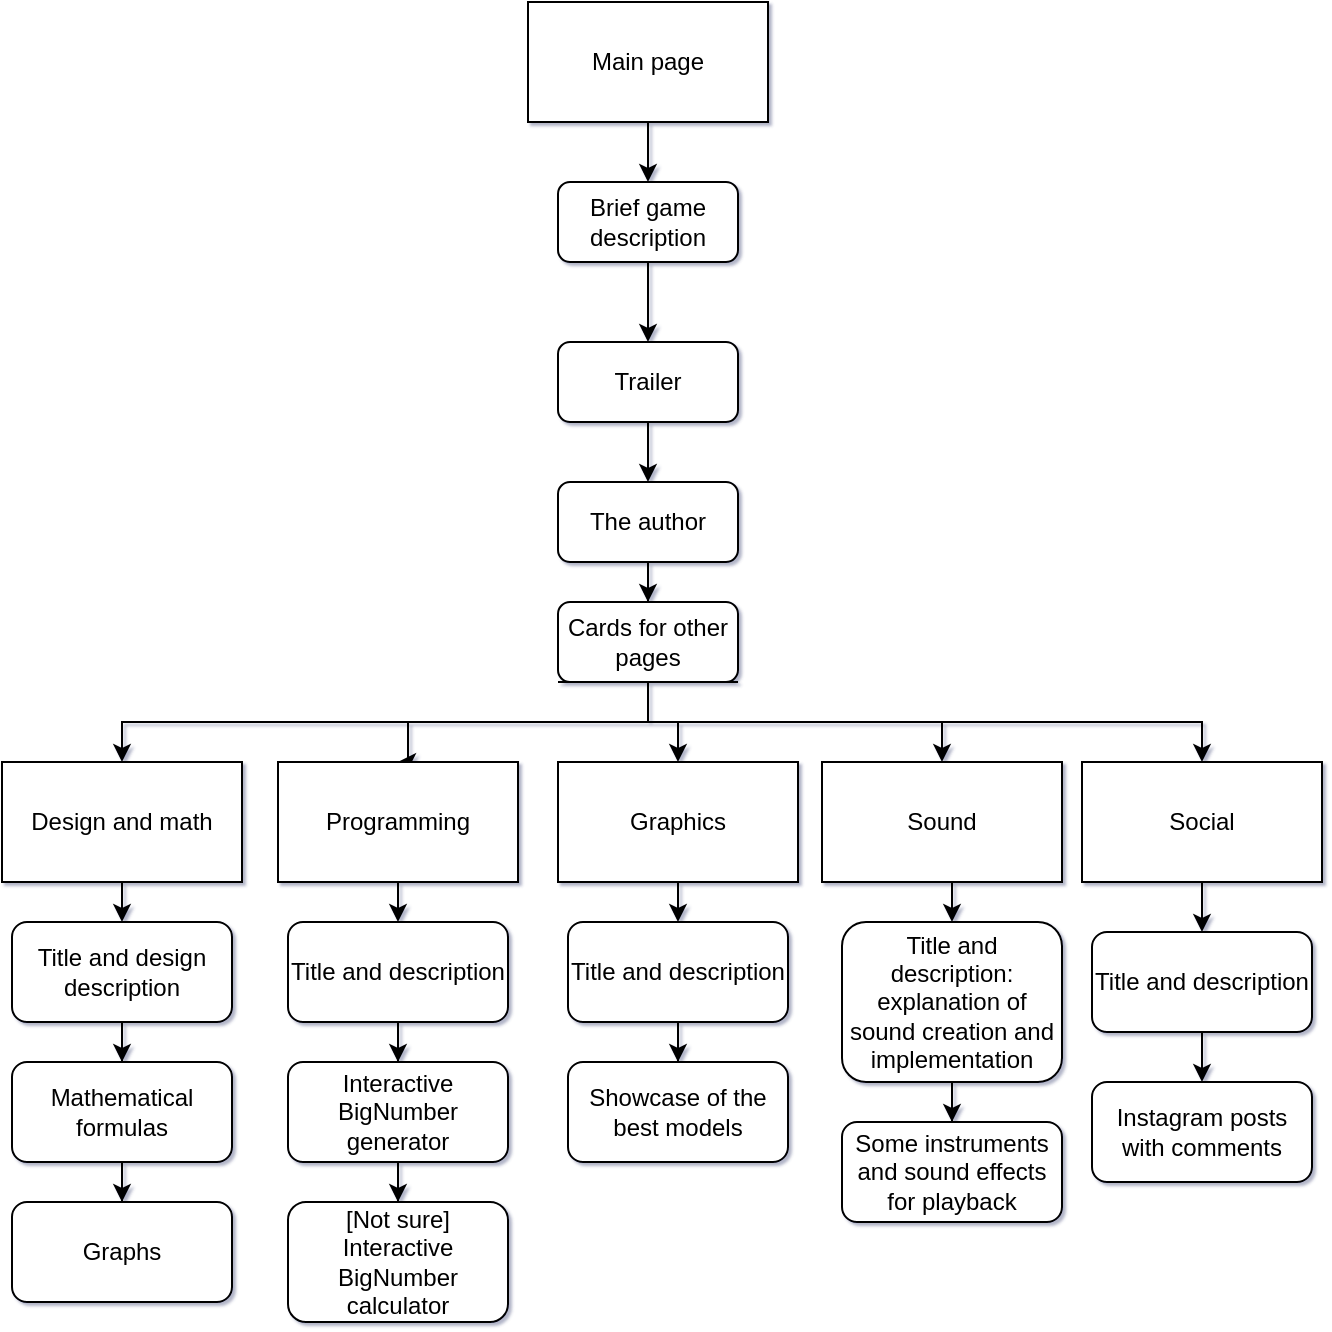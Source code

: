 <mxfile version="13.1.9" type="github">
  <diagram id="94KaeeBLNRtayk1IoTet" name="Page-1">
    <mxGraphModel dx="1185" dy="667" grid="1" gridSize="10" guides="1" tooltips="1" connect="1" arrows="1" fold="1" page="1" pageScale="1" pageWidth="827" pageHeight="1169" background="none" math="0" shadow="1">
      <root>
        <mxCell id="0" />
        <mxCell id="1" parent="0" />
        <mxCell id="j4wq0WdsXtEGTsACQpZL-4" style="edgeStyle=orthogonalEdgeStyle;rounded=0;orthogonalLoop=1;jettySize=auto;html=1;exitX=0.5;exitY=1;exitDx=0;exitDy=0;entryX=0.5;entryY=0;entryDx=0;entryDy=0;" parent="1" source="j4wq0WdsXtEGTsACQpZL-1" target="j4wq0WdsXtEGTsACQpZL-2" edge="1">
          <mxGeometry relative="1" as="geometry" />
        </mxCell>
        <mxCell id="j4wq0WdsXtEGTsACQpZL-1" value="Main page" style="rounded=0;whiteSpace=wrap;html=1;" parent="1" vertex="1">
          <mxGeometry x="353" y="70" width="120" height="60" as="geometry" />
        </mxCell>
        <mxCell id="A7HbBt3oseMl4bGx0iYn-13" style="edgeStyle=orthogonalEdgeStyle;rounded=0;orthogonalLoop=1;jettySize=auto;html=1;exitX=0.5;exitY=1;exitDx=0;exitDy=0;entryX=0.5;entryY=0;entryDx=0;entryDy=0;" parent="1" source="j4wq0WdsXtEGTsACQpZL-2" target="A7HbBt3oseMl4bGx0iYn-12" edge="1">
          <mxGeometry relative="1" as="geometry" />
        </mxCell>
        <mxCell id="j4wq0WdsXtEGTsACQpZL-2" value="Brief game description" style="rounded=1;whiteSpace=wrap;html=1;" parent="1" vertex="1">
          <mxGeometry x="368" y="160" width="90" height="40" as="geometry" />
        </mxCell>
        <mxCell id="A7HbBt3oseMl4bGx0iYn-4" value="" style="edgeStyle=orthogonalEdgeStyle;rounded=0;orthogonalLoop=1;jettySize=auto;html=1;" parent="1" source="A7HbBt3oseMl4bGx0iYn-1" target="A7HbBt3oseMl4bGx0iYn-3" edge="1">
          <mxGeometry relative="1" as="geometry" />
        </mxCell>
        <mxCell id="A7HbBt3oseMl4bGx0iYn-1" value="The author" style="rounded=1;whiteSpace=wrap;html=1;" parent="1" vertex="1">
          <mxGeometry x="368" y="310" width="90" height="40" as="geometry" />
        </mxCell>
        <mxCell id="A7HbBt3oseMl4bGx0iYn-15" style="edgeStyle=orthogonalEdgeStyle;rounded=0;orthogonalLoop=1;jettySize=auto;html=1;exitX=0;exitY=1;exitDx=0;exitDy=0;entryX=0.5;entryY=0;entryDx=0;entryDy=0;" parent="1" source="A7HbBt3oseMl4bGx0iYn-3" target="A7HbBt3oseMl4bGx0iYn-5" edge="1">
          <mxGeometry relative="1" as="geometry">
            <Array as="points">
              <mxPoint x="413" y="410" />
              <mxPoint x="413" y="430" />
              <mxPoint x="150" y="430" />
            </Array>
          </mxGeometry>
        </mxCell>
        <mxCell id="A7HbBt3oseMl4bGx0iYn-16" style="edgeStyle=orthogonalEdgeStyle;rounded=0;orthogonalLoop=1;jettySize=auto;html=1;exitX=0.25;exitY=1;exitDx=0;exitDy=0;entryX=0.5;entryY=0;entryDx=0;entryDy=0;" parent="1" source="A7HbBt3oseMl4bGx0iYn-3" target="A7HbBt3oseMl4bGx0iYn-6" edge="1">
          <mxGeometry relative="1" as="geometry">
            <Array as="points">
              <mxPoint x="413" y="410" />
              <mxPoint x="413" y="430" />
              <mxPoint x="293" y="430" />
            </Array>
          </mxGeometry>
        </mxCell>
        <mxCell id="A7HbBt3oseMl4bGx0iYn-17" style="edgeStyle=orthogonalEdgeStyle;rounded=0;orthogonalLoop=1;jettySize=auto;html=1;exitX=0.5;exitY=1;exitDx=0;exitDy=0;entryX=0.5;entryY=0;entryDx=0;entryDy=0;" parent="1" source="A7HbBt3oseMl4bGx0iYn-3" target="A7HbBt3oseMl4bGx0iYn-7" edge="1">
          <mxGeometry relative="1" as="geometry" />
        </mxCell>
        <mxCell id="A7HbBt3oseMl4bGx0iYn-18" style="edgeStyle=orthogonalEdgeStyle;rounded=0;orthogonalLoop=1;jettySize=auto;html=1;exitX=0.75;exitY=1;exitDx=0;exitDy=0;entryX=0.5;entryY=0;entryDx=0;entryDy=0;" parent="1" source="A7HbBt3oseMl4bGx0iYn-3" target="A7HbBt3oseMl4bGx0iYn-8" edge="1">
          <mxGeometry relative="1" as="geometry">
            <Array as="points">
              <mxPoint x="413" y="410" />
              <mxPoint x="413" y="430" />
              <mxPoint x="560" y="430" />
            </Array>
          </mxGeometry>
        </mxCell>
        <mxCell id="A7HbBt3oseMl4bGx0iYn-19" style="edgeStyle=orthogonalEdgeStyle;rounded=0;orthogonalLoop=1;jettySize=auto;html=1;exitX=1;exitY=1;exitDx=0;exitDy=0;entryX=0.5;entryY=0;entryDx=0;entryDy=0;" parent="1" source="A7HbBt3oseMl4bGx0iYn-3" target="A7HbBt3oseMl4bGx0iYn-9" edge="1">
          <mxGeometry relative="1" as="geometry">
            <Array as="points">
              <mxPoint x="413" y="410" />
              <mxPoint x="413" y="430" />
              <mxPoint x="690" y="430" />
            </Array>
          </mxGeometry>
        </mxCell>
        <mxCell id="A7HbBt3oseMl4bGx0iYn-3" value="Cards for other pages" style="rounded=1;whiteSpace=wrap;html=1;" parent="1" vertex="1">
          <mxGeometry x="368" y="370" width="90" height="40" as="geometry" />
        </mxCell>
        <mxCell id="A7HbBt3oseMl4bGx0iYn-54" style="edgeStyle=orthogonalEdgeStyle;rounded=0;orthogonalLoop=1;jettySize=auto;html=1;exitX=0.5;exitY=1;exitDx=0;exitDy=0;entryX=0.5;entryY=0;entryDx=0;entryDy=0;" parent="1" source="A7HbBt3oseMl4bGx0iYn-5" target="A7HbBt3oseMl4bGx0iYn-31" edge="1">
          <mxGeometry relative="1" as="geometry" />
        </mxCell>
        <mxCell id="A7HbBt3oseMl4bGx0iYn-5" value="Design and math" style="rounded=0;whiteSpace=wrap;html=1;" parent="1" vertex="1">
          <mxGeometry x="90" y="450" width="120" height="60" as="geometry" />
        </mxCell>
        <mxCell id="A7HbBt3oseMl4bGx0iYn-55" style="edgeStyle=orthogonalEdgeStyle;rounded=0;orthogonalLoop=1;jettySize=auto;html=1;exitX=0.5;exitY=1;exitDx=0;exitDy=0;entryX=0.5;entryY=0;entryDx=0;entryDy=0;" parent="1" source="A7HbBt3oseMl4bGx0iYn-6" target="A7HbBt3oseMl4bGx0iYn-37" edge="1">
          <mxGeometry relative="1" as="geometry" />
        </mxCell>
        <mxCell id="A7HbBt3oseMl4bGx0iYn-6" value="Programming" style="rounded=0;whiteSpace=wrap;html=1;" parent="1" vertex="1">
          <mxGeometry x="228" y="450" width="120" height="60" as="geometry" />
        </mxCell>
        <mxCell id="A7HbBt3oseMl4bGx0iYn-53" style="edgeStyle=orthogonalEdgeStyle;rounded=0;orthogonalLoop=1;jettySize=auto;html=1;exitX=0.5;exitY=1;exitDx=0;exitDy=0;entryX=0.5;entryY=0;entryDx=0;entryDy=0;" parent="1" source="A7HbBt3oseMl4bGx0iYn-7" target="A7HbBt3oseMl4bGx0iYn-38" edge="1">
          <mxGeometry relative="1" as="geometry" />
        </mxCell>
        <mxCell id="A7HbBt3oseMl4bGx0iYn-7" value="Graphics" style="rounded=0;whiteSpace=wrap;html=1;" parent="1" vertex="1">
          <mxGeometry x="368" y="450" width="120" height="60" as="geometry" />
        </mxCell>
        <mxCell id="A7HbBt3oseMl4bGx0iYn-51" style="edgeStyle=orthogonalEdgeStyle;rounded=0;orthogonalLoop=1;jettySize=auto;html=1;exitX=0.5;exitY=1;exitDx=0;exitDy=0;entryX=0.5;entryY=0;entryDx=0;entryDy=0;" parent="1" source="A7HbBt3oseMl4bGx0iYn-8" target="A7HbBt3oseMl4bGx0iYn-39" edge="1">
          <mxGeometry relative="1" as="geometry" />
        </mxCell>
        <mxCell id="A7HbBt3oseMl4bGx0iYn-8" value="Sound" style="rounded=0;whiteSpace=wrap;html=1;" parent="1" vertex="1">
          <mxGeometry x="500" y="450" width="120" height="60" as="geometry" />
        </mxCell>
        <mxCell id="A7HbBt3oseMl4bGx0iYn-52" style="edgeStyle=orthogonalEdgeStyle;rounded=0;orthogonalLoop=1;jettySize=auto;html=1;exitX=0.5;exitY=1;exitDx=0;exitDy=0;entryX=0.5;entryY=0;entryDx=0;entryDy=0;" parent="1" source="A7HbBt3oseMl4bGx0iYn-9" target="A7HbBt3oseMl4bGx0iYn-40" edge="1">
          <mxGeometry relative="1" as="geometry" />
        </mxCell>
        <mxCell id="A7HbBt3oseMl4bGx0iYn-9" value="Social" style="rounded=0;whiteSpace=wrap;html=1;" parent="1" vertex="1">
          <mxGeometry x="630" y="450" width="120" height="60" as="geometry" />
        </mxCell>
        <mxCell id="A7HbBt3oseMl4bGx0iYn-14" style="edgeStyle=orthogonalEdgeStyle;rounded=0;orthogonalLoop=1;jettySize=auto;html=1;exitX=0.5;exitY=1;exitDx=0;exitDy=0;" parent="1" source="A7HbBt3oseMl4bGx0iYn-12" target="A7HbBt3oseMl4bGx0iYn-1" edge="1">
          <mxGeometry relative="1" as="geometry" />
        </mxCell>
        <mxCell id="A7HbBt3oseMl4bGx0iYn-12" value="Trailer" style="rounded=1;whiteSpace=wrap;html=1;" parent="1" vertex="1">
          <mxGeometry x="368" y="240" width="90" height="40" as="geometry" />
        </mxCell>
        <mxCell id="A7HbBt3oseMl4bGx0iYn-33" value="" style="edgeStyle=orthogonalEdgeStyle;rounded=0;orthogonalLoop=1;jettySize=auto;html=1;" parent="1" source="A7HbBt3oseMl4bGx0iYn-31" target="A7HbBt3oseMl4bGx0iYn-32" edge="1">
          <mxGeometry relative="1" as="geometry" />
        </mxCell>
        <mxCell id="A7HbBt3oseMl4bGx0iYn-31" value="Title and design description" style="rounded=1;whiteSpace=wrap;html=1;" parent="1" vertex="1">
          <mxGeometry x="95" y="530" width="110" height="50" as="geometry" />
        </mxCell>
        <mxCell id="A7HbBt3oseMl4bGx0iYn-35" value="" style="edgeStyle=orthogonalEdgeStyle;rounded=0;orthogonalLoop=1;jettySize=auto;html=1;" parent="1" source="A7HbBt3oseMl4bGx0iYn-32" target="A7HbBt3oseMl4bGx0iYn-34" edge="1">
          <mxGeometry relative="1" as="geometry" />
        </mxCell>
        <mxCell id="A7HbBt3oseMl4bGx0iYn-32" value="Mathematical formulas" style="rounded=1;whiteSpace=wrap;html=1;" parent="1" vertex="1">
          <mxGeometry x="95" y="600" width="110" height="50" as="geometry" />
        </mxCell>
        <mxCell id="A7HbBt3oseMl4bGx0iYn-34" value="Graphs" style="rounded=1;whiteSpace=wrap;html=1;" parent="1" vertex="1">
          <mxGeometry x="95" y="670" width="110" height="50" as="geometry" />
        </mxCell>
        <mxCell id="A7HbBt3oseMl4bGx0iYn-42" value="" style="edgeStyle=orthogonalEdgeStyle;rounded=0;orthogonalLoop=1;jettySize=auto;html=1;" parent="1" source="A7HbBt3oseMl4bGx0iYn-37" target="A7HbBt3oseMl4bGx0iYn-41" edge="1">
          <mxGeometry relative="1" as="geometry" />
        </mxCell>
        <mxCell id="A7HbBt3oseMl4bGx0iYn-37" value="Title and description" style="rounded=1;whiteSpace=wrap;html=1;" parent="1" vertex="1">
          <mxGeometry x="233" y="530" width="110" height="50" as="geometry" />
        </mxCell>
        <mxCell id="A7HbBt3oseMl4bGx0iYn-44" value="" style="edgeStyle=orthogonalEdgeStyle;rounded=0;orthogonalLoop=1;jettySize=auto;html=1;" parent="1" source="A7HbBt3oseMl4bGx0iYn-41" target="A7HbBt3oseMl4bGx0iYn-43" edge="1">
          <mxGeometry relative="1" as="geometry" />
        </mxCell>
        <mxCell id="A7HbBt3oseMl4bGx0iYn-41" value="Interactive BigNumber generator" style="rounded=1;whiteSpace=wrap;html=1;" parent="1" vertex="1">
          <mxGeometry x="233" y="600" width="110" height="50" as="geometry" />
        </mxCell>
        <mxCell id="A7HbBt3oseMl4bGx0iYn-43" value="[Not sure] Interactive BigNumber calculator" style="rounded=1;whiteSpace=wrap;html=1;" parent="1" vertex="1">
          <mxGeometry x="233" y="670" width="110" height="60" as="geometry" />
        </mxCell>
        <mxCell id="A7HbBt3oseMl4bGx0iYn-46" value="" style="edgeStyle=orthogonalEdgeStyle;rounded=0;orthogonalLoop=1;jettySize=auto;html=1;" parent="1" source="A7HbBt3oseMl4bGx0iYn-38" target="A7HbBt3oseMl4bGx0iYn-45" edge="1">
          <mxGeometry relative="1" as="geometry" />
        </mxCell>
        <mxCell id="A7HbBt3oseMl4bGx0iYn-38" value="Title and description" style="rounded=1;whiteSpace=wrap;html=1;" parent="1" vertex="1">
          <mxGeometry x="373" y="530" width="110" height="50" as="geometry" />
        </mxCell>
        <mxCell id="A7HbBt3oseMl4bGx0iYn-45" value="Showcase of the best models" style="rounded=1;whiteSpace=wrap;html=1;" parent="1" vertex="1">
          <mxGeometry x="373" y="600" width="110" height="50" as="geometry" />
        </mxCell>
        <mxCell id="A7HbBt3oseMl4bGx0iYn-48" value="" style="edgeStyle=orthogonalEdgeStyle;rounded=0;orthogonalLoop=1;jettySize=auto;html=1;" parent="1" source="A7HbBt3oseMl4bGx0iYn-39" target="A7HbBt3oseMl4bGx0iYn-47" edge="1">
          <mxGeometry relative="1" as="geometry" />
        </mxCell>
        <mxCell id="A7HbBt3oseMl4bGx0iYn-39" value="Title and description: explanation of sound creation and implementation" style="rounded=1;whiteSpace=wrap;html=1;" parent="1" vertex="1">
          <mxGeometry x="510" y="530" width="110" height="80" as="geometry" />
        </mxCell>
        <mxCell id="A7HbBt3oseMl4bGx0iYn-47" value="Some instruments and sound effects for playback" style="rounded=1;whiteSpace=wrap;html=1;" parent="1" vertex="1">
          <mxGeometry x="510" y="630" width="110" height="50" as="geometry" />
        </mxCell>
        <mxCell id="A7HbBt3oseMl4bGx0iYn-50" value="" style="edgeStyle=orthogonalEdgeStyle;rounded=0;orthogonalLoop=1;jettySize=auto;html=1;" parent="1" source="A7HbBt3oseMl4bGx0iYn-40" target="A7HbBt3oseMl4bGx0iYn-49" edge="1">
          <mxGeometry relative="1" as="geometry" />
        </mxCell>
        <mxCell id="A7HbBt3oseMl4bGx0iYn-40" value="Title and description" style="rounded=1;whiteSpace=wrap;html=1;" parent="1" vertex="1">
          <mxGeometry x="635" y="535" width="110" height="50" as="geometry" />
        </mxCell>
        <mxCell id="A7HbBt3oseMl4bGx0iYn-49" value="Instagram posts with comments" style="rounded=1;whiteSpace=wrap;html=1;" parent="1" vertex="1">
          <mxGeometry x="635" y="610" width="110" height="50" as="geometry" />
        </mxCell>
      </root>
    </mxGraphModel>
  </diagram>
</mxfile>
